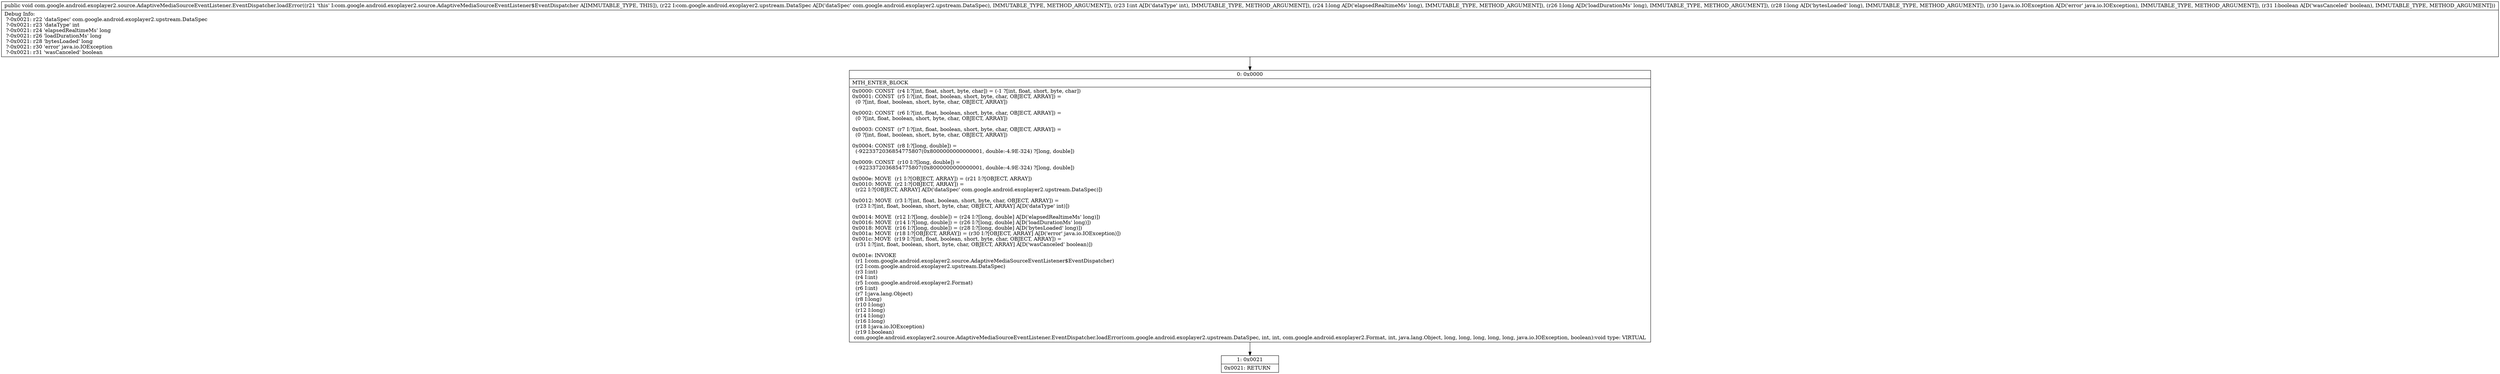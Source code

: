 digraph "CFG forcom.google.android.exoplayer2.source.AdaptiveMediaSourceEventListener.EventDispatcher.loadError(Lcom\/google\/android\/exoplayer2\/upstream\/DataSpec;IJJJLjava\/io\/IOException;Z)V" {
Node_0 [shape=record,label="{0\:\ 0x0000|MTH_ENTER_BLOCK\l|0x0000: CONST  (r4 I:?[int, float, short, byte, char]) = (\-1 ?[int, float, short, byte, char]) \l0x0001: CONST  (r5 I:?[int, float, boolean, short, byte, char, OBJECT, ARRAY]) = \l  (0 ?[int, float, boolean, short, byte, char, OBJECT, ARRAY])\l \l0x0002: CONST  (r6 I:?[int, float, boolean, short, byte, char, OBJECT, ARRAY]) = \l  (0 ?[int, float, boolean, short, byte, char, OBJECT, ARRAY])\l \l0x0003: CONST  (r7 I:?[int, float, boolean, short, byte, char, OBJECT, ARRAY]) = \l  (0 ?[int, float, boolean, short, byte, char, OBJECT, ARRAY])\l \l0x0004: CONST  (r8 I:?[long, double]) = \l  (\-9223372036854775807(0x8000000000000001, double:\-4.9E\-324) ?[long, double])\l \l0x0009: CONST  (r10 I:?[long, double]) = \l  (\-9223372036854775807(0x8000000000000001, double:\-4.9E\-324) ?[long, double])\l \l0x000e: MOVE  (r1 I:?[OBJECT, ARRAY]) = (r21 I:?[OBJECT, ARRAY]) \l0x0010: MOVE  (r2 I:?[OBJECT, ARRAY]) = \l  (r22 I:?[OBJECT, ARRAY] A[D('dataSpec' com.google.android.exoplayer2.upstream.DataSpec)])\l \l0x0012: MOVE  (r3 I:?[int, float, boolean, short, byte, char, OBJECT, ARRAY]) = \l  (r23 I:?[int, float, boolean, short, byte, char, OBJECT, ARRAY] A[D('dataType' int)])\l \l0x0014: MOVE  (r12 I:?[long, double]) = (r24 I:?[long, double] A[D('elapsedRealtimeMs' long)]) \l0x0016: MOVE  (r14 I:?[long, double]) = (r26 I:?[long, double] A[D('loadDurationMs' long)]) \l0x0018: MOVE  (r16 I:?[long, double]) = (r28 I:?[long, double] A[D('bytesLoaded' long)]) \l0x001a: MOVE  (r18 I:?[OBJECT, ARRAY]) = (r30 I:?[OBJECT, ARRAY] A[D('error' java.io.IOException)]) \l0x001c: MOVE  (r19 I:?[int, float, boolean, short, byte, char, OBJECT, ARRAY]) = \l  (r31 I:?[int, float, boolean, short, byte, char, OBJECT, ARRAY] A[D('wasCanceled' boolean)])\l \l0x001e: INVOKE  \l  (r1 I:com.google.android.exoplayer2.source.AdaptiveMediaSourceEventListener$EventDispatcher)\l  (r2 I:com.google.android.exoplayer2.upstream.DataSpec)\l  (r3 I:int)\l  (r4 I:int)\l  (r5 I:com.google.android.exoplayer2.Format)\l  (r6 I:int)\l  (r7 I:java.lang.Object)\l  (r8 I:long)\l  (r10 I:long)\l  (r12 I:long)\l  (r14 I:long)\l  (r16 I:long)\l  (r18 I:java.io.IOException)\l  (r19 I:boolean)\l com.google.android.exoplayer2.source.AdaptiveMediaSourceEventListener.EventDispatcher.loadError(com.google.android.exoplayer2.upstream.DataSpec, int, int, com.google.android.exoplayer2.Format, int, java.lang.Object, long, long, long, long, long, java.io.IOException, boolean):void type: VIRTUAL \l}"];
Node_1 [shape=record,label="{1\:\ 0x0021|0x0021: RETURN   \l}"];
MethodNode[shape=record,label="{public void com.google.android.exoplayer2.source.AdaptiveMediaSourceEventListener.EventDispatcher.loadError((r21 'this' I:com.google.android.exoplayer2.source.AdaptiveMediaSourceEventListener$EventDispatcher A[IMMUTABLE_TYPE, THIS]), (r22 I:com.google.android.exoplayer2.upstream.DataSpec A[D('dataSpec' com.google.android.exoplayer2.upstream.DataSpec), IMMUTABLE_TYPE, METHOD_ARGUMENT]), (r23 I:int A[D('dataType' int), IMMUTABLE_TYPE, METHOD_ARGUMENT]), (r24 I:long A[D('elapsedRealtimeMs' long), IMMUTABLE_TYPE, METHOD_ARGUMENT]), (r26 I:long A[D('loadDurationMs' long), IMMUTABLE_TYPE, METHOD_ARGUMENT]), (r28 I:long A[D('bytesLoaded' long), IMMUTABLE_TYPE, METHOD_ARGUMENT]), (r30 I:java.io.IOException A[D('error' java.io.IOException), IMMUTABLE_TYPE, METHOD_ARGUMENT]), (r31 I:boolean A[D('wasCanceled' boolean), IMMUTABLE_TYPE, METHOD_ARGUMENT]))  | Debug Info:\l  ?\-0x0021: r22 'dataSpec' com.google.android.exoplayer2.upstream.DataSpec\l  ?\-0x0021: r23 'dataType' int\l  ?\-0x0021: r24 'elapsedRealtimeMs' long\l  ?\-0x0021: r26 'loadDurationMs' long\l  ?\-0x0021: r28 'bytesLoaded' long\l  ?\-0x0021: r30 'error' java.io.IOException\l  ?\-0x0021: r31 'wasCanceled' boolean\l}"];
MethodNode -> Node_0;
Node_0 -> Node_1;
}

